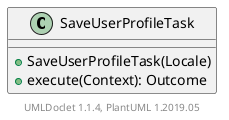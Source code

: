 @startuml

    class SaveUserProfileTask [[SaveUserProfileTask.html]] {
        +SaveUserProfileTask(Locale)
        +execute(Context): Outcome
    }


    center footer UMLDoclet 1.1.4, PlantUML 1.2019.05
@enduml
